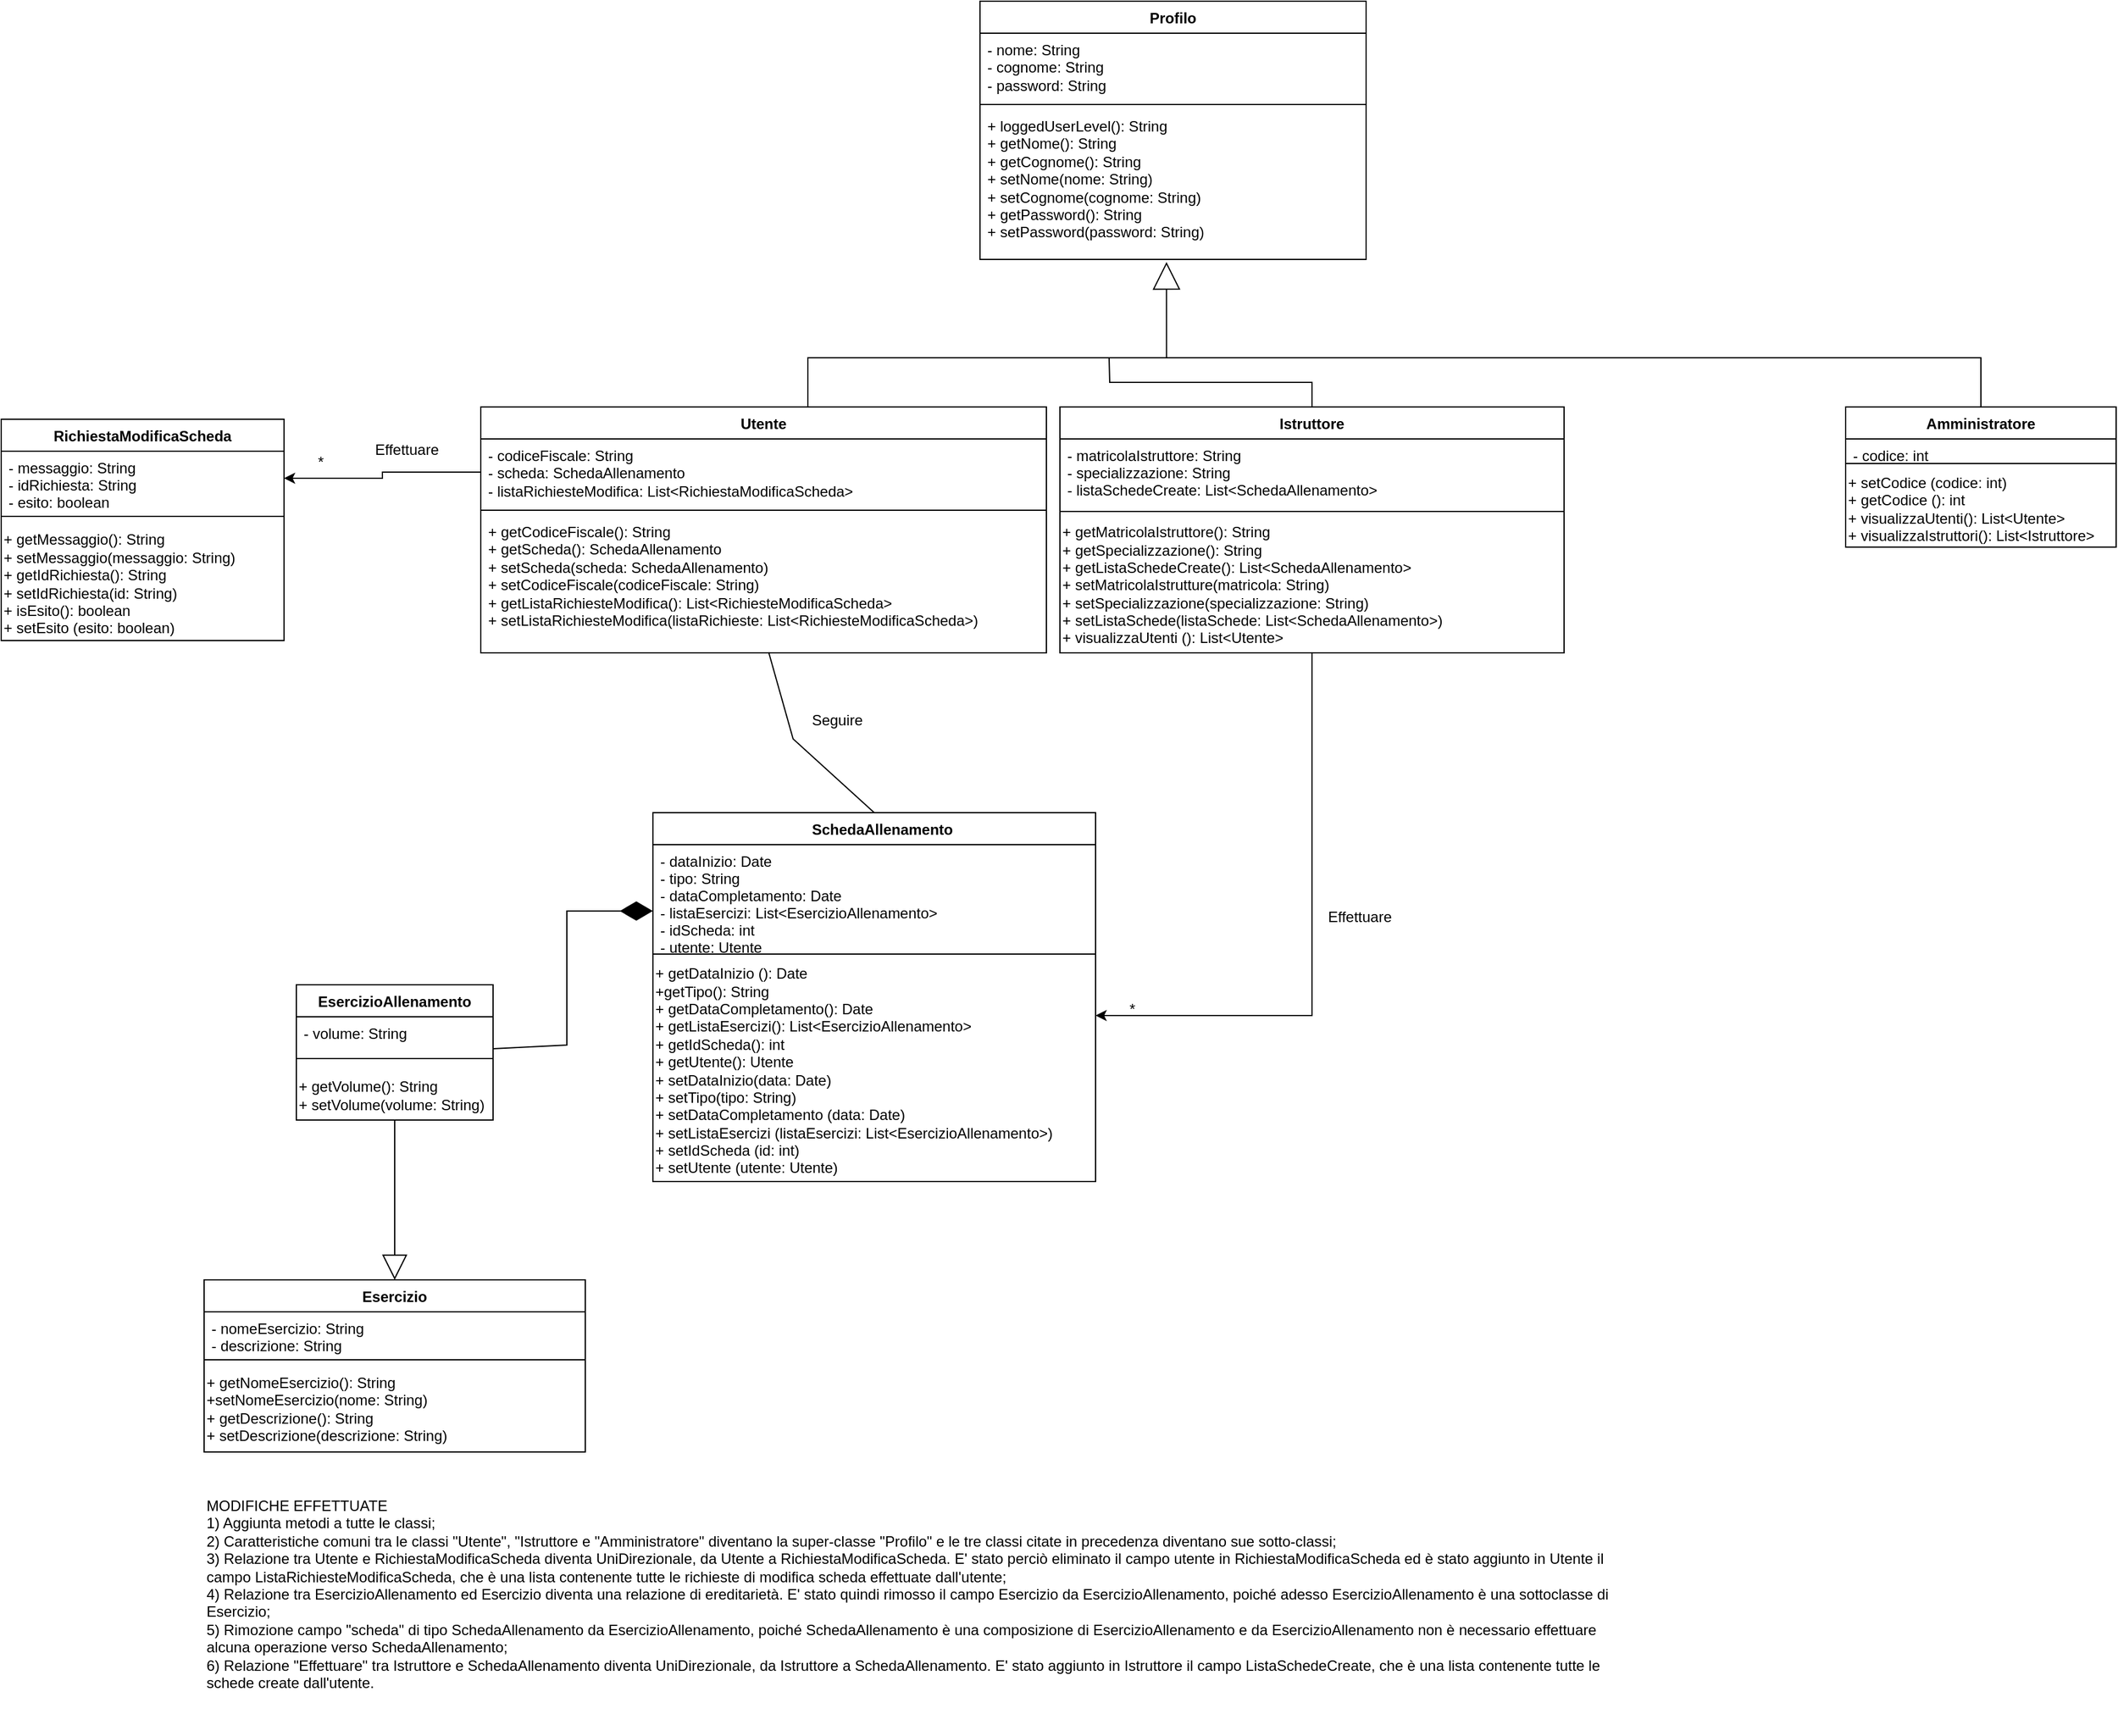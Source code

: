 <mxfile version="21.6.2" type="google">
  <diagram id="C5RBs43oDa-KdzZeNtuy" name="Page-1">
    <mxGraphModel grid="0" page="0" gridSize="10" guides="0" tooltips="1" connect="1" arrows="1" fold="1" pageScale="1" pageWidth="827" pageHeight="1169" math="0" shadow="0">
      <root>
        <mxCell id="WIyWlLk6GJQsqaUBKTNV-0" />
        <mxCell id="WIyWlLk6GJQsqaUBKTNV-1" parent="WIyWlLk6GJQsqaUBKTNV-0" />
        <mxCell id="CPY6sWiSpXGoVrUkWXPz-0" value="    SchedaAllenamento" style="swimlane;fontStyle=1;align=center;verticalAlign=top;childLayout=stackLayout;horizontal=1;startSize=26;horizontalStack=0;resizeParent=1;resizeParentMax=0;resizeLast=0;collapsible=1;marginBottom=0;" vertex="1" parent="WIyWlLk6GJQsqaUBKTNV-1">
          <mxGeometry x="270" y="360" width="360" height="300" as="geometry" />
        </mxCell>
        <mxCell id="CPY6sWiSpXGoVrUkWXPz-1" value="- dataInizio: Date&#xa;- tipo: String&#xa;- dataCompletamento: Date&#xa;- listaEsercizi: List&lt;EsercizioAllenamento&gt;&#xa;- idScheda: int&#xa;- utente: Utente&#xa;" style="text;strokeColor=none;fillColor=none;align=left;verticalAlign=top;spacingLeft=4;spacingRight=4;overflow=hidden;rotatable=0;points=[[0,0.5],[1,0.5]];portConstraint=eastwest;" vertex="1" parent="CPY6sWiSpXGoVrUkWXPz-0">
          <mxGeometry y="26" width="360" height="84" as="geometry" />
        </mxCell>
        <mxCell id="CPY6sWiSpXGoVrUkWXPz-2" value="" style="line;strokeWidth=1;fillColor=none;align=left;verticalAlign=middle;spacingTop=-1;spacingLeft=3;spacingRight=3;rotatable=0;labelPosition=right;points=[];portConstraint=eastwest;strokeColor=inherit;" vertex="1" parent="CPY6sWiSpXGoVrUkWXPz-0">
          <mxGeometry y="110" width="360" height="10" as="geometry" />
        </mxCell>
        <mxCell id="CPY6sWiSpXGoVrUkWXPz-91" value="+ getDataInizio (): Date&lt;br&gt;+getTipo(): String&lt;br&gt;+ getDataCompletamento(): Date&lt;br&gt;+ getListaEsercizi(): List&amp;lt;EsercizioAllenamento&amp;gt;&lt;br&gt;+ getIdScheda(): int&lt;br&gt;+ getUtente(): Utente&lt;br&gt;+ setDataInizio(data: Date)&lt;br&gt;+ setTipo(tipo: String)&lt;br&gt;+ setDataCompletamento (data: Date)&amp;nbsp;&lt;br&gt;+ setListaEsercizi (listaEsercizi: List&amp;lt;EsercizioAllenamento&amp;gt;)&lt;br&gt;+ setIdScheda (id: int)&lt;br&gt;+ setUtente (utente: Utente)&lt;br&gt;" style="text;html=1;strokeColor=none;fillColor=none;align=left;verticalAlign=middle;whiteSpace=wrap;rounded=0;" vertex="1" parent="CPY6sWiSpXGoVrUkWXPz-0">
          <mxGeometry y="120" width="360" height="180" as="geometry" />
        </mxCell>
        <mxCell id="CPY6sWiSpXGoVrUkWXPz-44" style="edgeStyle=orthogonalEdgeStyle;rounded=0;orthogonalLoop=1;jettySize=auto;html=1;exitX=0.5;exitY=0;exitDx=0;exitDy=0;endArrow=none;endFill=0;" edge="1" parent="WIyWlLk6GJQsqaUBKTNV-1" source="CPY6sWiSpXGoVrUkWXPz-9">
          <mxGeometry relative="1" as="geometry">
            <mxPoint x="641" y="-10" as="targetPoint" />
          </mxGeometry>
        </mxCell>
        <mxCell id="CPY6sWiSpXGoVrUkWXPz-9" value="Istruttore" style="swimlane;fontStyle=1;align=center;verticalAlign=top;childLayout=stackLayout;horizontal=1;startSize=26;horizontalStack=0;resizeParent=1;resizeParentMax=0;resizeLast=0;collapsible=1;marginBottom=0;" vertex="1" parent="WIyWlLk6GJQsqaUBKTNV-1">
          <mxGeometry x="601" y="30" width="410" height="200" as="geometry" />
        </mxCell>
        <mxCell id="CPY6sWiSpXGoVrUkWXPz-10" value="- matricolaIstruttore: String&#xa;- specializzazione: String&#xa;- listaSchedeCreate: List&lt;SchedaAllenamento&gt;&#xa;" style="text;strokeColor=none;fillColor=none;align=left;verticalAlign=top;spacingLeft=4;spacingRight=4;overflow=hidden;rotatable=0;points=[[0,0.5],[1,0.5]];portConstraint=eastwest;" vertex="1" parent="CPY6sWiSpXGoVrUkWXPz-9">
          <mxGeometry y="26" width="410" height="54" as="geometry" />
        </mxCell>
        <mxCell id="CPY6sWiSpXGoVrUkWXPz-11" value="" style="line;strokeWidth=1;fillColor=none;align=left;verticalAlign=middle;spacingTop=-1;spacingLeft=3;spacingRight=3;rotatable=0;labelPosition=right;points=[];portConstraint=eastwest;strokeColor=inherit;" vertex="1" parent="CPY6sWiSpXGoVrUkWXPz-9">
          <mxGeometry y="80" width="410" height="10" as="geometry" />
        </mxCell>
        <mxCell id="CPY6sWiSpXGoVrUkWXPz-51" value="+ getMatricolaIstruttore(): String&lt;br&gt;+ getSpecializzazione(): String&lt;br&gt;+ getListaSchedeCreate(): List&amp;lt;SchedaAllenamento&amp;gt;&lt;br&gt;+ setMatricolaIstrutture(matricola: String)&lt;br&gt;+ setSpecializzazione(specializzazione: String)&lt;br&gt;+ setListaSchede(listaSchede: List&amp;lt;SchedaAllenamento&amp;gt;)&lt;br&gt;+ visualizzaUtenti (): List&amp;lt;Utente&amp;gt;" style="text;html=1;align=left;verticalAlign=middle;resizable=0;points=[];autosize=1;strokeColor=none;fillColor=none;" vertex="1" parent="CPY6sWiSpXGoVrUkWXPz-9">
          <mxGeometry y="90" width="410" height="110" as="geometry" />
        </mxCell>
        <mxCell id="CPY6sWiSpXGoVrUkWXPz-43" style="edgeStyle=orthogonalEdgeStyle;rounded=0;orthogonalLoop=1;jettySize=auto;html=1;exitX=0.5;exitY=0;exitDx=0;exitDy=0;startArrow=none;startFill=0;endArrow=none;endFill=0;" edge="1" parent="WIyWlLk6GJQsqaUBKTNV-1" source="CPY6sWiSpXGoVrUkWXPz-12">
          <mxGeometry relative="1" as="geometry">
            <mxPoint x="640" y="-10" as="targetPoint" />
            <Array as="points">
              <mxPoint x="1350" y="-10" />
            </Array>
          </mxGeometry>
        </mxCell>
        <mxCell id="CPY6sWiSpXGoVrUkWXPz-12" value="Amministratore" style="swimlane;fontStyle=1;align=center;verticalAlign=top;childLayout=stackLayout;horizontal=1;startSize=26;horizontalStack=0;resizeParent=1;resizeParentMax=0;resizeLast=0;collapsible=1;marginBottom=0;" vertex="1" parent="WIyWlLk6GJQsqaUBKTNV-1">
          <mxGeometry x="1240" y="30" width="220" height="114" as="geometry" />
        </mxCell>
        <mxCell id="CPY6sWiSpXGoVrUkWXPz-13" value="- codice: int" style="text;strokeColor=none;fillColor=none;align=left;verticalAlign=top;spacingLeft=4;spacingRight=4;overflow=hidden;rotatable=0;points=[[0,0.5],[1,0.5]];portConstraint=eastwest;" vertex="1" parent="CPY6sWiSpXGoVrUkWXPz-12">
          <mxGeometry y="26" width="220" height="14" as="geometry" />
        </mxCell>
        <mxCell id="CPY6sWiSpXGoVrUkWXPz-14" value="" style="line;strokeWidth=1;fillColor=none;align=left;verticalAlign=middle;spacingTop=-1;spacingLeft=3;spacingRight=3;rotatable=0;labelPosition=right;points=[];portConstraint=eastwest;strokeColor=inherit;" vertex="1" parent="CPY6sWiSpXGoVrUkWXPz-12">
          <mxGeometry y="40" width="220" height="12" as="geometry" />
        </mxCell>
        <mxCell id="CPY6sWiSpXGoVrUkWXPz-64" value="+ setCodice (codice: int)&lt;br&gt;+ getCodice (): int&lt;br&gt;+ visualizzaUtenti(): List&amp;lt;Utente&amp;gt;&lt;br&gt;+ visualizzaIstruttori(): List&amp;lt;Istruttore&amp;gt;" style="text;html=1;strokeColor=none;fillColor=none;align=left;verticalAlign=middle;whiteSpace=wrap;rounded=0;" vertex="1" parent="CPY6sWiSpXGoVrUkWXPz-12">
          <mxGeometry y="52" width="220" height="62" as="geometry" />
        </mxCell>
        <mxCell id="CPY6sWiSpXGoVrUkWXPz-104" style="edgeStyle=orthogonalEdgeStyle;rounded=0;orthogonalLoop=1;jettySize=auto;html=1;exitX=0.5;exitY=0;exitDx=0;exitDy=0;entryX=0.5;entryY=1;entryDx=0;entryDy=0;endArrow=none;endFill=0;startArrow=block;startFill=0;startSize=18;" edge="1" parent="WIyWlLk6GJQsqaUBKTNV-1" source="CPY6sWiSpXGoVrUkWXPz-16" target="CPY6sWiSpXGoVrUkWXPz-101">
          <mxGeometry relative="1" as="geometry" />
        </mxCell>
        <mxCell id="CPY6sWiSpXGoVrUkWXPz-16" value="Esercizio" style="swimlane;fontStyle=1;align=center;verticalAlign=top;childLayout=stackLayout;horizontal=1;startSize=26;horizontalStack=0;resizeParent=1;resizeParentMax=0;resizeLast=0;collapsible=1;marginBottom=0;" vertex="1" parent="WIyWlLk6GJQsqaUBKTNV-1">
          <mxGeometry x="-95" y="740" width="310" height="140" as="geometry" />
        </mxCell>
        <mxCell id="CPY6sWiSpXGoVrUkWXPz-17" value="- nomeEsercizio: String&#xa;- descrizione: String" style="text;strokeColor=none;fillColor=none;align=left;verticalAlign=top;spacingLeft=4;spacingRight=4;overflow=hidden;rotatable=0;points=[[0,0.5],[1,0.5]];portConstraint=eastwest;" vertex="1" parent="CPY6sWiSpXGoVrUkWXPz-16">
          <mxGeometry y="26" width="310" height="34" as="geometry" />
        </mxCell>
        <mxCell id="CPY6sWiSpXGoVrUkWXPz-18" value="" style="line;strokeWidth=1;fillColor=none;align=left;verticalAlign=middle;spacingTop=-1;spacingLeft=3;spacingRight=3;rotatable=0;labelPosition=right;points=[];portConstraint=eastwest;strokeColor=inherit;" vertex="1" parent="CPY6sWiSpXGoVrUkWXPz-16">
          <mxGeometry y="60" width="310" height="10" as="geometry" />
        </mxCell>
        <mxCell id="CPY6sWiSpXGoVrUkWXPz-105" value="+ getNomeEsercizio(): String&lt;br&gt;+setNomeEsercizio(nome: String)&lt;br&gt;+ getDescrizione(): String&lt;br&gt;+ setDescrizione(descrizione: String)" style="text;html=1;strokeColor=none;fillColor=none;align=left;verticalAlign=middle;whiteSpace=wrap;rounded=0;" vertex="1" parent="CPY6sWiSpXGoVrUkWXPz-16">
          <mxGeometry y="70" width="310" height="70" as="geometry" />
        </mxCell>
        <mxCell id="CPY6sWiSpXGoVrUkWXPz-19" value="" style="endArrow=diamondThin;endFill=1;endSize=24;html=1;rounded=0;" edge="1" parent="WIyWlLk6GJQsqaUBKTNV-1">
          <mxGeometry width="160" relative="1" as="geometry">
            <mxPoint x="140" y="552" as="sourcePoint" />
            <mxPoint x="270" y="440" as="targetPoint" />
            <Array as="points">
              <mxPoint x="200" y="549" />
              <mxPoint x="200" y="490" />
              <mxPoint x="200" y="440" />
            </Array>
          </mxGeometry>
        </mxCell>
        <mxCell id="CPY6sWiSpXGoVrUkWXPz-22" value="RichiestaModificaScheda" style="swimlane;fontStyle=1;align=center;verticalAlign=top;childLayout=stackLayout;horizontal=1;startSize=26;horizontalStack=0;resizeParent=1;resizeParentMax=0;resizeLast=0;collapsible=1;marginBottom=0;" vertex="1" parent="WIyWlLk6GJQsqaUBKTNV-1">
          <mxGeometry x="-260" y="40" width="230" height="180" as="geometry" />
        </mxCell>
        <mxCell id="CPY6sWiSpXGoVrUkWXPz-23" value="- messaggio: String&#xa;- idRichiesta: String&#xa;- esito: boolean&#xa;" style="text;strokeColor=none;fillColor=none;align=left;verticalAlign=top;spacingLeft=4;spacingRight=4;overflow=hidden;rotatable=0;points=[[0,0.5],[1,0.5]];portConstraint=eastwest;" vertex="1" parent="CPY6sWiSpXGoVrUkWXPz-22">
          <mxGeometry y="26" width="230" height="44" as="geometry" />
        </mxCell>
        <mxCell id="CPY6sWiSpXGoVrUkWXPz-24" value="" style="line;strokeWidth=1;fillColor=none;align=left;verticalAlign=middle;spacingTop=-1;spacingLeft=3;spacingRight=3;rotatable=0;labelPosition=right;points=[];portConstraint=eastwest;strokeColor=inherit;" vertex="1" parent="CPY6sWiSpXGoVrUkWXPz-22">
          <mxGeometry y="70" width="230" height="18" as="geometry" />
        </mxCell>
        <mxCell id="CPY6sWiSpXGoVrUkWXPz-109" value="+ getMessaggio(): String&lt;br&gt;+ setMessaggio(messaggio: String)&lt;br&gt;+ getIdRichiesta(): String&lt;br&gt;+ setIdRichiesta(id: String)&lt;br&gt;+ isEsito(): boolean&lt;br&gt;+ setEsito (esito: boolean)" style="text;html=1;strokeColor=none;fillColor=none;align=left;verticalAlign=middle;whiteSpace=wrap;rounded=0;" vertex="1" parent="CPY6sWiSpXGoVrUkWXPz-22">
          <mxGeometry y="88" width="230" height="92" as="geometry" />
        </mxCell>
        <mxCell id="CPY6sWiSpXGoVrUkWXPz-28" value="EsercizioAllenamento" style="swimlane;fontStyle=1;align=center;verticalAlign=top;childLayout=stackLayout;horizontal=1;startSize=26;horizontalStack=0;resizeParent=1;resizeParentMax=0;resizeLast=0;collapsible=1;marginBottom=0;" vertex="1" parent="WIyWlLk6GJQsqaUBKTNV-1">
          <mxGeometry x="-20" y="500" width="160" height="110" as="geometry" />
        </mxCell>
        <mxCell id="CPY6sWiSpXGoVrUkWXPz-29" value="- volume: String" style="text;strokeColor=none;fillColor=none;align=left;verticalAlign=top;spacingLeft=4;spacingRight=4;overflow=hidden;rotatable=0;points=[[0,0.5],[1,0.5]];portConstraint=eastwest;" vertex="1" parent="CPY6sWiSpXGoVrUkWXPz-28">
          <mxGeometry y="26" width="160" height="24" as="geometry" />
        </mxCell>
        <mxCell id="CPY6sWiSpXGoVrUkWXPz-30" value="" style="line;strokeWidth=1;fillColor=none;align=left;verticalAlign=middle;spacingTop=-1;spacingLeft=3;spacingRight=3;rotatable=0;labelPosition=right;points=[];portConstraint=eastwest;strokeColor=inherit;" vertex="1" parent="CPY6sWiSpXGoVrUkWXPz-28">
          <mxGeometry y="50" width="160" height="20" as="geometry" />
        </mxCell>
        <mxCell id="CPY6sWiSpXGoVrUkWXPz-101" value="+ getVolume(): String&lt;br&gt;+ setVolume(volume: String)" style="text;html=1;strokeColor=none;fillColor=none;align=left;verticalAlign=middle;whiteSpace=wrap;rounded=0;" vertex="1" parent="CPY6sWiSpXGoVrUkWXPz-28">
          <mxGeometry y="70" width="160" height="40" as="geometry" />
        </mxCell>
        <mxCell id="CPY6sWiSpXGoVrUkWXPz-33" value="Profilo" style="swimlane;fontStyle=1;align=center;verticalAlign=top;childLayout=stackLayout;horizontal=1;startSize=26;horizontalStack=0;resizeParent=1;resizeParentMax=0;resizeLast=0;collapsible=1;marginBottom=0;whiteSpace=wrap;html=1;" vertex="1" parent="WIyWlLk6GJQsqaUBKTNV-1">
          <mxGeometry x="536" y="-300" width="314" height="210" as="geometry" />
        </mxCell>
        <mxCell id="CPY6sWiSpXGoVrUkWXPz-34" value="- nome: String&lt;br&gt;- cognome: String&lt;br&gt;- password: String" style="text;strokeColor=none;fillColor=none;align=left;verticalAlign=top;spacingLeft=4;spacingRight=4;overflow=hidden;rotatable=0;points=[[0,0.5],[1,0.5]];portConstraint=eastwest;whiteSpace=wrap;html=1;" vertex="1" parent="CPY6sWiSpXGoVrUkWXPz-33">
          <mxGeometry y="26" width="314" height="54" as="geometry" />
        </mxCell>
        <mxCell id="CPY6sWiSpXGoVrUkWXPz-35" value="" style="line;strokeWidth=1;fillColor=none;align=left;verticalAlign=middle;spacingTop=-1;spacingLeft=3;spacingRight=3;rotatable=0;labelPosition=right;points=[];portConstraint=eastwest;strokeColor=inherit;" vertex="1" parent="CPY6sWiSpXGoVrUkWXPz-33">
          <mxGeometry y="80" width="314" height="8" as="geometry" />
        </mxCell>
        <mxCell id="CPY6sWiSpXGoVrUkWXPz-36" value="+ loggedUserLevel(): String&lt;br&gt;+ getNome(): String&lt;br&gt;+ getCognome(): String&lt;br&gt;+ setNome(nome: String)&lt;br&gt;+ setCognome(cognome: String)&lt;br&gt;+ getPassword(): String&lt;br&gt;+ setPassword(password: String)" style="text;strokeColor=none;fillColor=none;align=left;verticalAlign=top;spacingLeft=4;spacingRight=4;overflow=hidden;rotatable=0;points=[[0,0.5],[1,0.5]];portConstraint=eastwest;whiteSpace=wrap;html=1;" vertex="1" parent="CPY6sWiSpXGoVrUkWXPz-33">
          <mxGeometry y="88" width="314" height="122" as="geometry" />
        </mxCell>
        <mxCell id="CPY6sWiSpXGoVrUkWXPz-50" style="edgeStyle=orthogonalEdgeStyle;rounded=0;orthogonalLoop=1;jettySize=auto;html=1;exitX=0.5;exitY=0;exitDx=0;exitDy=0;entryX=0.483;entryY=1.017;entryDx=0;entryDy=0;entryPerimeter=0;endArrow=block;endFill=0;endSize=20;" edge="1" parent="WIyWlLk6GJQsqaUBKTNV-1" source="CPY6sWiSpXGoVrUkWXPz-46" target="CPY6sWiSpXGoVrUkWXPz-36">
          <mxGeometry relative="1" as="geometry">
            <Array as="points">
              <mxPoint x="396" y="-10" />
              <mxPoint x="688" y="-10" />
            </Array>
          </mxGeometry>
        </mxCell>
        <mxCell id="CPY6sWiSpXGoVrUkWXPz-46" value="Utente" style="swimlane;fontStyle=1;align=center;verticalAlign=top;childLayout=stackLayout;horizontal=1;startSize=26;horizontalStack=0;resizeParent=1;resizeParentMax=0;resizeLast=0;collapsible=1;marginBottom=0;whiteSpace=wrap;html=1;" vertex="1" parent="WIyWlLk6GJQsqaUBKTNV-1">
          <mxGeometry x="130" y="30" width="460" height="200" as="geometry" />
        </mxCell>
        <mxCell id="CPY6sWiSpXGoVrUkWXPz-47" value="- codiceFiscale: String&lt;br&gt;- scheda: SchedaAllenamento&lt;br&gt;- listaRichiesteModifica: List&amp;lt;RichiestaModificaScheda&amp;gt;" style="text;strokeColor=none;fillColor=none;align=left;verticalAlign=top;spacingLeft=4;spacingRight=4;overflow=hidden;rotatable=0;points=[[0,0.5],[1,0.5]];portConstraint=eastwest;whiteSpace=wrap;html=1;" vertex="1" parent="CPY6sWiSpXGoVrUkWXPz-46">
          <mxGeometry y="26" width="460" height="54" as="geometry" />
        </mxCell>
        <mxCell id="CPY6sWiSpXGoVrUkWXPz-48" value="" style="line;strokeWidth=1;fillColor=none;align=left;verticalAlign=middle;spacingTop=-1;spacingLeft=3;spacingRight=3;rotatable=0;labelPosition=right;points=[];portConstraint=eastwest;strokeColor=inherit;" vertex="1" parent="CPY6sWiSpXGoVrUkWXPz-46">
          <mxGeometry y="80" width="460" height="8" as="geometry" />
        </mxCell>
        <mxCell id="CPY6sWiSpXGoVrUkWXPz-49" value="+ getCodiceFiscale(): String&lt;br&gt;+ getScheda(): SchedaAllenamento&lt;br&gt;+ setScheda(scheda: SchedaAllenamento)&lt;br&gt;+ setCodiceFiscale(codiceFiscale: String)&lt;br&gt;+ getListaRichiesteModifica(): List&amp;lt;RichiesteModificaScheda&amp;gt;&lt;br&gt;+ setListaRichiesteModifica(listaRichieste: List&amp;lt;RichiesteModificaScheda&amp;gt;)" style="text;strokeColor=none;fillColor=none;align=left;verticalAlign=top;spacingLeft=4;spacingRight=4;overflow=hidden;rotatable=0;points=[[0,0.5],[1,0.5]];portConstraint=eastwest;whiteSpace=wrap;html=1;" vertex="1" parent="CPY6sWiSpXGoVrUkWXPz-46">
          <mxGeometry y="88" width="460" height="112" as="geometry" />
        </mxCell>
        <mxCell id="CPY6sWiSpXGoVrUkWXPz-83" value="" style="endArrow=none;html=1;rounded=0;entryX=0.509;entryY=0.996;entryDx=0;entryDy=0;entryPerimeter=0;exitX=0.5;exitY=0;exitDx=0;exitDy=0;" edge="1" parent="WIyWlLk6GJQsqaUBKTNV-1" source="CPY6sWiSpXGoVrUkWXPz-0" target="CPY6sWiSpXGoVrUkWXPz-49">
          <mxGeometry width="50" height="50" relative="1" as="geometry">
            <mxPoint x="300" y="350" as="sourcePoint" />
            <mxPoint x="350" y="300" as="targetPoint" />
            <Array as="points">
              <mxPoint x="384" y="300" />
            </Array>
          </mxGeometry>
        </mxCell>
        <mxCell id="CPY6sWiSpXGoVrUkWXPz-84" value="Seguire" style="text;html=1;strokeColor=none;fillColor=none;align=center;verticalAlign=middle;whiteSpace=wrap;rounded=0;" vertex="1" parent="WIyWlLk6GJQsqaUBKTNV-1">
          <mxGeometry x="390" y="270" width="60" height="30" as="geometry" />
        </mxCell>
        <mxCell id="CPY6sWiSpXGoVrUkWXPz-106" style="edgeStyle=orthogonalEdgeStyle;rounded=0;orthogonalLoop=1;jettySize=auto;html=1;exitX=0;exitY=0.5;exitDx=0;exitDy=0;entryX=1;entryY=0.5;entryDx=0;entryDy=0;" edge="1" parent="WIyWlLk6GJQsqaUBKTNV-1" source="CPY6sWiSpXGoVrUkWXPz-47" target="CPY6sWiSpXGoVrUkWXPz-23">
          <mxGeometry relative="1" as="geometry" />
        </mxCell>
        <mxCell id="CPY6sWiSpXGoVrUkWXPz-107" value="Effettuare" style="text;html=1;strokeColor=none;fillColor=none;align=center;verticalAlign=middle;whiteSpace=wrap;rounded=0;" vertex="1" parent="WIyWlLk6GJQsqaUBKTNV-1">
          <mxGeometry x="40" y="50" width="60" height="30" as="geometry" />
        </mxCell>
        <mxCell id="CPY6sWiSpXGoVrUkWXPz-108" value="*" style="text;html=1;strokeColor=none;fillColor=none;align=center;verticalAlign=middle;whiteSpace=wrap;rounded=0;" vertex="1" parent="WIyWlLk6GJQsqaUBKTNV-1">
          <mxGeometry x="-30" y="60" width="60" height="30" as="geometry" />
        </mxCell>
        <mxCell id="CPY6sWiSpXGoVrUkWXPz-110" value="MODIFICHE EFFETTUATE&lt;br&gt;&lt;div style=&quot;&quot;&gt;&lt;span style=&quot;background-color: initial;&quot;&gt;1) Aggiunta metodi a tutte le classi;&lt;/span&gt;&lt;/div&gt;&lt;div style=&quot;&quot;&gt;&lt;span style=&quot;background-color: initial;&quot;&gt;2) Caratteristiche comuni tra le classi &quot;Utente&quot;, &quot;Istruttore e &quot;Amministratore&quot; diventano la super-classe &quot;Profilo&quot; e le tre classi citate in precedenza diventano sue sotto-classi;&lt;/span&gt;&lt;/div&gt;&lt;div style=&quot;&quot;&gt;&lt;span style=&quot;background-color: initial;&quot;&gt;3) Relazione tra Utente e RichiestaModificaScheda diventa UniDirezionale, da Utente a RichiestaModificaScheda. E&#39; stato perciò eliminato il campo utente in RichiestaModificaScheda ed è stato aggiunto in Utente il campo ListaRichiesteModificaScheda, che è una lista contenente tutte le richieste di modifica scheda effettuate dall&#39;utente;&lt;/span&gt;&lt;/div&gt;&lt;div style=&quot;&quot;&gt;&lt;span style=&quot;background-color: initial;&quot;&gt;4) Relazione tra EsercizioAllenamento ed Esercizio diventa una relazione di ereditarietà. E&#39; stato quindi rimosso il campo Esercizio da EsercizioAllenamento, poiché adesso EsercizioAllenamento è una sottoclasse di Esercizio;&lt;/span&gt;&lt;/div&gt;&lt;div style=&quot;&quot;&gt;&lt;span style=&quot;background-color: initial;&quot;&gt;5) Rimozione campo &quot;scheda&quot; di tipo SchedaAllenamento da EsercizioAllenamento, poiché SchedaAllenamento è una composizione di EsercizioAllenamento e da EsercizioAllenamento non è necessario effettuare alcuna operazione verso SchedaAllenamento;&lt;/span&gt;&lt;/div&gt;&lt;div style=&quot;&quot;&gt;&lt;span style=&quot;background-color: initial;&quot;&gt;6) Relazione &quot;Effettuare&quot; tra Istruttore e SchedaAllenamento diventa UniDirezionale, da Istruttore a SchedaAllenamento. E&#39; stato aggiunto in Istruttore il campo ListaSchedeCreate, che è una lista contenente tutte le schede create dall&#39;utente.&lt;/span&gt;&lt;/div&gt;&lt;div style=&quot;&quot;&gt;&lt;span style=&quot;background-color: initial;&quot;&gt;&lt;br&gt;&lt;/span&gt;&lt;/div&gt;&lt;div style=&quot;&quot;&gt;&lt;span style=&quot;background-color: initial;&quot;&gt;&lt;br&gt;&lt;/span&gt;&lt;/div&gt;" style="text;html=1;strokeColor=none;fillColor=none;align=left;verticalAlign=top;whiteSpace=wrap;rounded=0;" vertex="1" parent="WIyWlLk6GJQsqaUBKTNV-1">
          <mxGeometry x="-95" y="910" width="1145" height="200" as="geometry" />
        </mxCell>
        <mxCell id="CPY6sWiSpXGoVrUkWXPz-111" style="edgeStyle=orthogonalEdgeStyle;rounded=0;orthogonalLoop=1;jettySize=auto;html=1;entryX=1;entryY=0.25;entryDx=0;entryDy=0;" edge="1" parent="WIyWlLk6GJQsqaUBKTNV-1" source="CPY6sWiSpXGoVrUkWXPz-51" target="CPY6sWiSpXGoVrUkWXPz-91">
          <mxGeometry relative="1" as="geometry" />
        </mxCell>
        <mxCell id="CPY6sWiSpXGoVrUkWXPz-112" value="Effettuare" style="text;html=1;strokeColor=none;fillColor=none;align=center;verticalAlign=middle;whiteSpace=wrap;rounded=0;" vertex="1" parent="WIyWlLk6GJQsqaUBKTNV-1">
          <mxGeometry x="815" y="430" width="60" height="30" as="geometry" />
        </mxCell>
        <mxCell id="CPY6sWiSpXGoVrUkWXPz-113" value="*" style="text;html=1;strokeColor=none;fillColor=none;align=center;verticalAlign=middle;whiteSpace=wrap;rounded=0;" vertex="1" parent="WIyWlLk6GJQsqaUBKTNV-1">
          <mxGeometry x="650" y="510" width="20" height="20" as="geometry" />
        </mxCell>
      </root>
    </mxGraphModel>
  </diagram>
</mxfile>
